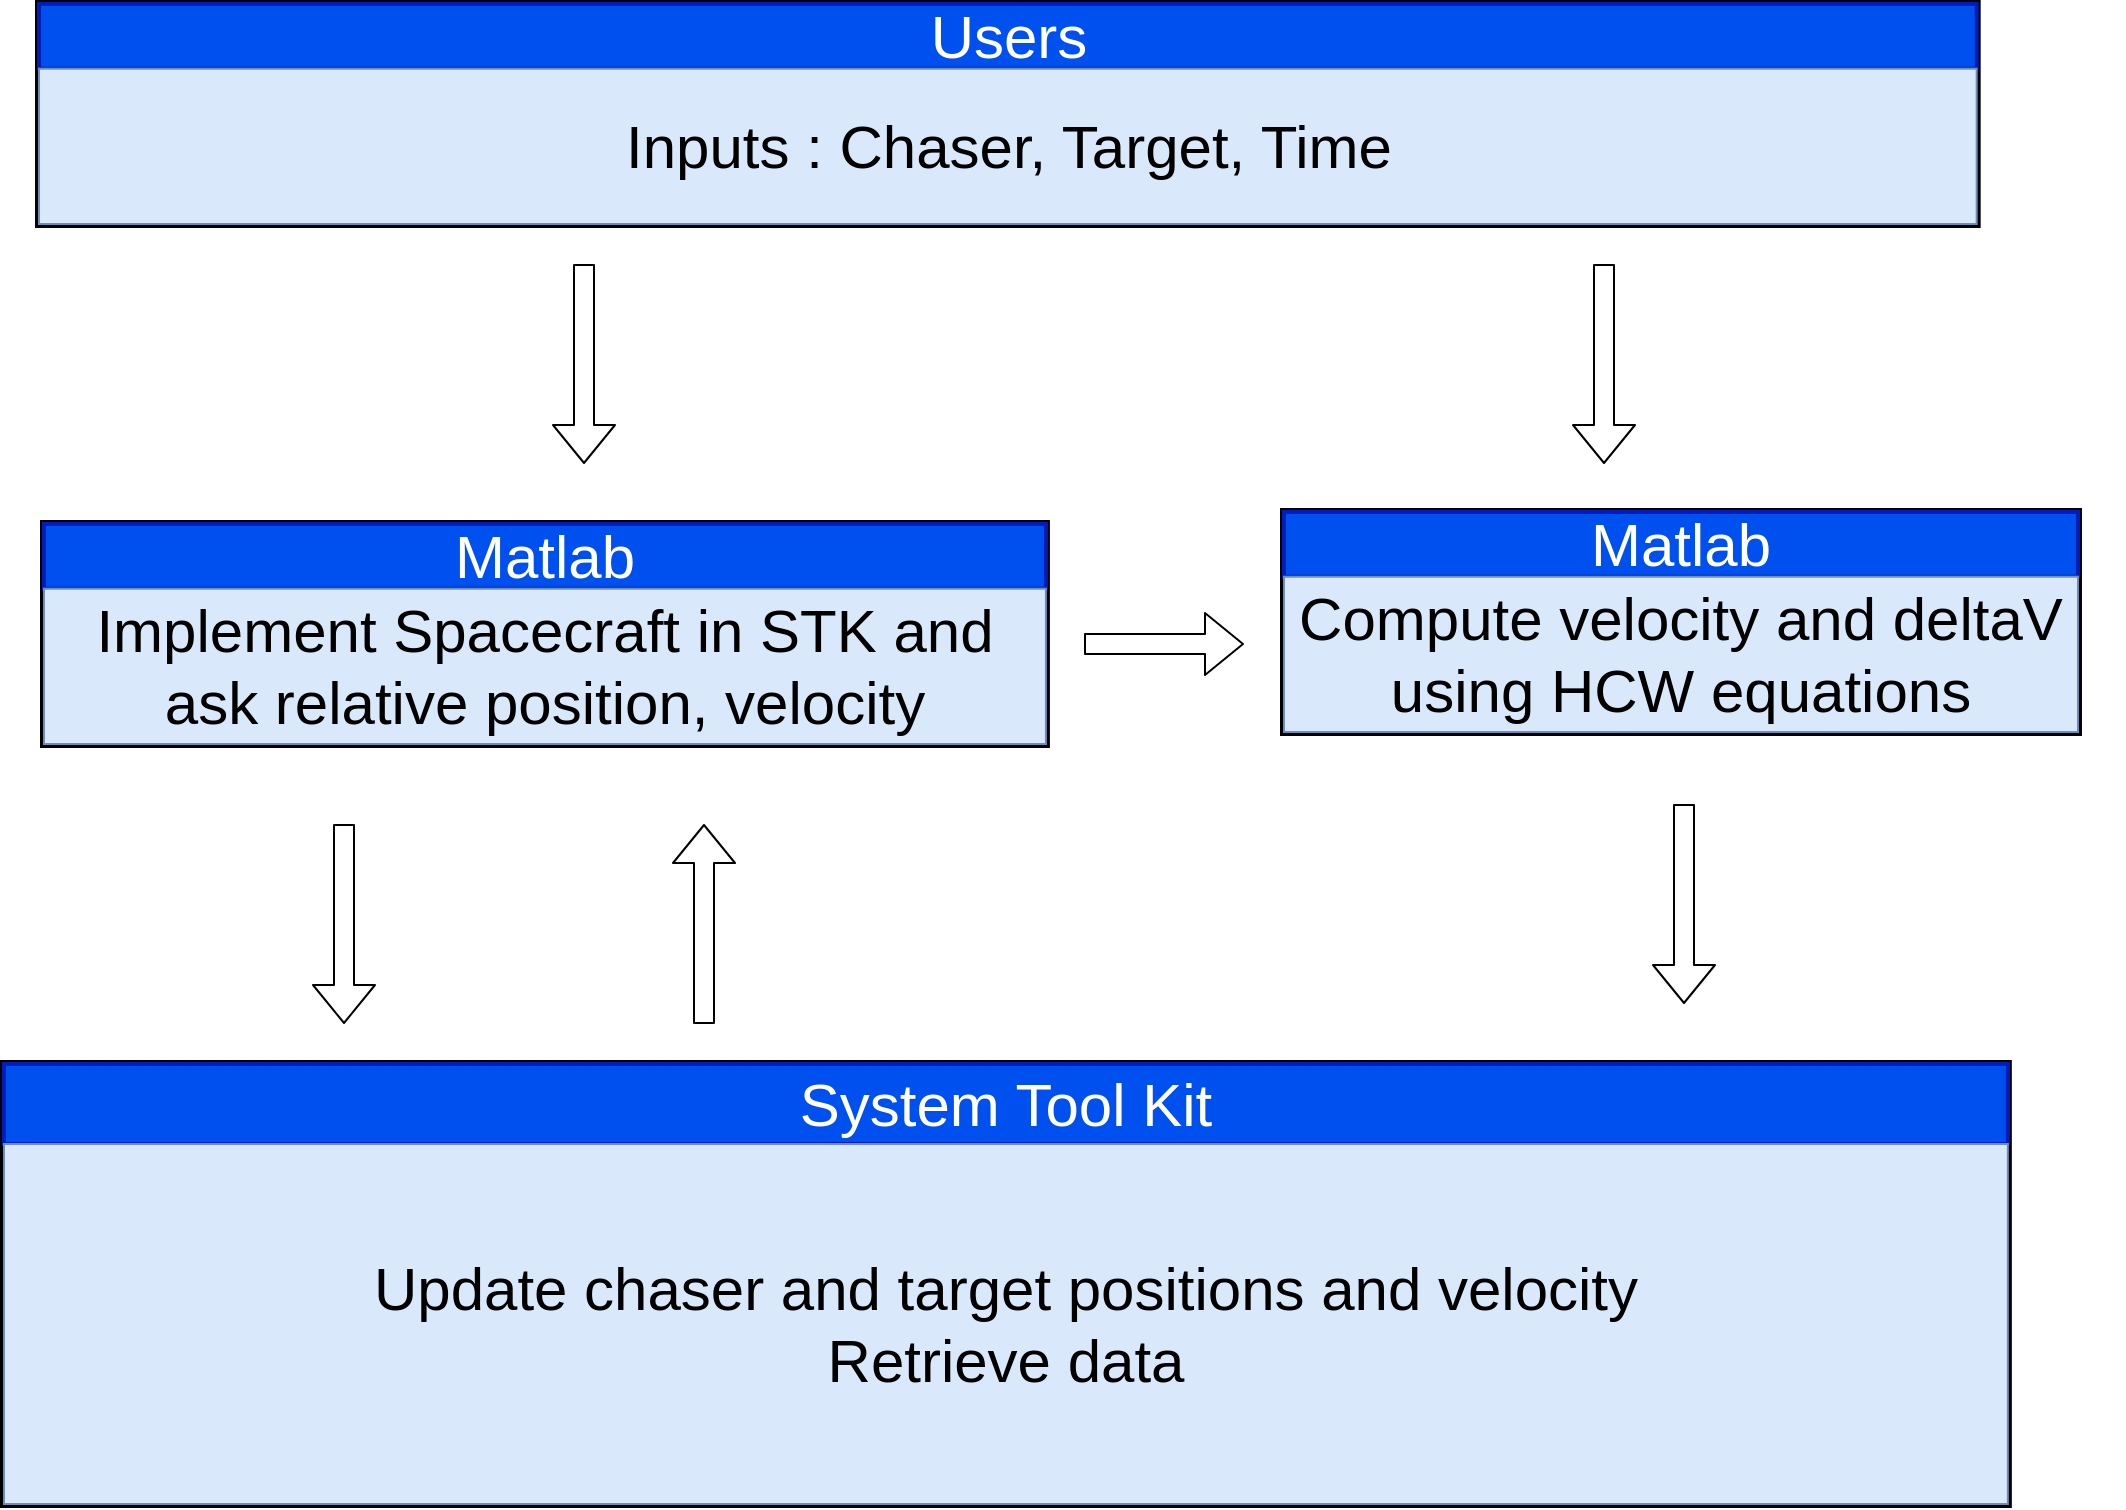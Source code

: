 <mxfile version="15.0.4" type="github">
  <diagram id="02YwrOQEyVnK81n4Qe-P" name="Page-1">
    <mxGraphModel dx="2031" dy="1140" grid="1" gridSize="10" guides="1" tooltips="1" connect="1" arrows="1" fold="1" page="1" pageScale="1" pageWidth="1169" pageHeight="827" math="0" shadow="0">
      <root>
        <mxCell id="0" />
        <mxCell id="1" parent="0" />
        <mxCell id="764Ciz8rpWDjdKqTSK2r-8" value="" style="group" vertex="1" connectable="0" parent="1">
          <mxGeometry x="107.5" y="50" width="1025" height="110" as="geometry" />
        </mxCell>
        <mxCell id="764Ciz8rpWDjdKqTSK2r-7" value="" style="rounded=0;whiteSpace=wrap;html=1;strokeWidth=4;" vertex="1" parent="764Ciz8rpWDjdKqTSK2r-8">
          <mxGeometry width="968.836" height="110" as="geometry" />
        </mxCell>
        <mxCell id="764Ciz8rpWDjdKqTSK2r-6" value="&lt;font style=&quot;font-size: 30px&quot;&gt;Users&lt;/font&gt;" style="rounded=0;whiteSpace=wrap;html=1;strokeWidth=2;fillColor=#0050ef;strokeColor=#001DBC;fontColor=#ffffff;" vertex="1" parent="764Ciz8rpWDjdKqTSK2r-8">
          <mxGeometry width="968.836" height="32.353" as="geometry" />
        </mxCell>
        <mxCell id="764Ciz8rpWDjdKqTSK2r-4" value="&lt;font style=&quot;font-size: 30px&quot;&gt;Inputs : Chaser, Target, Time&lt;/font&gt;" style="rounded=0;whiteSpace=wrap;html=1;fillColor=#dae8fc;strokeColor=#6c8ebf;" vertex="1" parent="764Ciz8rpWDjdKqTSK2r-8">
          <mxGeometry y="32.353" width="968.836" height="77.647" as="geometry" />
        </mxCell>
        <mxCell id="764Ciz8rpWDjdKqTSK2r-9" value="" style="group" vertex="1" connectable="0" parent="1">
          <mxGeometry x="730" y="304" width="420" height="110" as="geometry" />
        </mxCell>
        <mxCell id="764Ciz8rpWDjdKqTSK2r-10" value="" style="rounded=0;whiteSpace=wrap;html=1;strokeWidth=4;" vertex="1" parent="764Ciz8rpWDjdKqTSK2r-9">
          <mxGeometry width="396.986" height="110" as="geometry" />
        </mxCell>
        <mxCell id="764Ciz8rpWDjdKqTSK2r-11" value="&lt;font style=&quot;font-size: 30px&quot;&gt;Matlab&lt;/font&gt;" style="rounded=0;whiteSpace=wrap;html=1;strokeWidth=2;fillColor=#0050ef;strokeColor=#001DBC;fontColor=#ffffff;" vertex="1" parent="764Ciz8rpWDjdKqTSK2r-9">
          <mxGeometry width="396.986" height="32.353" as="geometry" />
        </mxCell>
        <mxCell id="764Ciz8rpWDjdKqTSK2r-12" value="&lt;font style=&quot;font-size: 30px&quot;&gt;Compute velocity and deltaV using HCW equations&lt;/font&gt;" style="rounded=0;whiteSpace=wrap;html=1;fillColor=#dae8fc;strokeColor=#6c8ebf;" vertex="1" parent="764Ciz8rpWDjdKqTSK2r-9">
          <mxGeometry y="32.353" width="396.986" height="77.647" as="geometry" />
        </mxCell>
        <mxCell id="764Ciz8rpWDjdKqTSK2r-15" value="" style="shape=flexArrow;endArrow=classic;html=1;" edge="1" parent="1">
          <mxGeometry width="50" height="50" relative="1" as="geometry">
            <mxPoint x="380" y="180" as="sourcePoint" />
            <mxPoint x="380" y="280" as="targetPoint" />
          </mxGeometry>
        </mxCell>
        <mxCell id="764Ciz8rpWDjdKqTSK2r-16" value="" style="group" vertex="1" connectable="0" parent="1">
          <mxGeometry x="110" y="310" width="530" height="110" as="geometry" />
        </mxCell>
        <mxCell id="764Ciz8rpWDjdKqTSK2r-17" value="" style="rounded=0;whiteSpace=wrap;html=1;strokeWidth=4;" vertex="1" parent="764Ciz8rpWDjdKqTSK2r-16">
          <mxGeometry width="500.959" height="110" as="geometry" />
        </mxCell>
        <mxCell id="764Ciz8rpWDjdKqTSK2r-18" value="&lt;font style=&quot;font-size: 30px&quot;&gt;Matlab&lt;/font&gt;" style="rounded=0;whiteSpace=wrap;html=1;strokeWidth=2;fillColor=#0050ef;strokeColor=#001DBC;fontColor=#ffffff;" vertex="1" parent="764Ciz8rpWDjdKqTSK2r-16">
          <mxGeometry width="500.959" height="32.353" as="geometry" />
        </mxCell>
        <mxCell id="764Ciz8rpWDjdKqTSK2r-19" value="&lt;font style=&quot;font-size: 30px&quot;&gt;Implement Spacecraft in STK and ask relative position, velocity&lt;/font&gt;" style="rounded=0;whiteSpace=wrap;html=1;fillColor=#dae8fc;strokeColor=#6c8ebf;" vertex="1" parent="764Ciz8rpWDjdKqTSK2r-16">
          <mxGeometry y="32.353" width="500.959" height="77.647" as="geometry" />
        </mxCell>
        <mxCell id="764Ciz8rpWDjdKqTSK2r-20" value="" style="shape=flexArrow;endArrow=classic;html=1;" edge="1" parent="1">
          <mxGeometry width="50" height="50" relative="1" as="geometry">
            <mxPoint x="260" y="460" as="sourcePoint" />
            <mxPoint x="260" y="560" as="targetPoint" />
          </mxGeometry>
        </mxCell>
        <mxCell id="764Ciz8rpWDjdKqTSK2r-21" value="" style="shape=flexArrow;endArrow=classic;html=1;" edge="1" parent="1">
          <mxGeometry width="50" height="50" relative="1" as="geometry">
            <mxPoint x="440" y="560" as="sourcePoint" />
            <mxPoint x="440" y="460" as="targetPoint" />
          </mxGeometry>
        </mxCell>
        <mxCell id="764Ciz8rpWDjdKqTSK2r-22" value="" style="shape=flexArrow;endArrow=classic;html=1;" edge="1" parent="1">
          <mxGeometry width="50" height="50" relative="1" as="geometry">
            <mxPoint x="630" y="370" as="sourcePoint" />
            <mxPoint x="710" y="370" as="targetPoint" />
          </mxGeometry>
        </mxCell>
        <mxCell id="764Ciz8rpWDjdKqTSK2r-23" value="" style="shape=flexArrow;endArrow=classic;html=1;" edge="1" parent="1">
          <mxGeometry width="50" height="50" relative="1" as="geometry">
            <mxPoint x="890" y="180" as="sourcePoint" />
            <mxPoint x="890" y="280" as="targetPoint" />
          </mxGeometry>
        </mxCell>
        <mxCell id="764Ciz8rpWDjdKqTSK2r-24" value="" style="shape=flexArrow;endArrow=classic;html=1;" edge="1" parent="1">
          <mxGeometry width="50" height="50" relative="1" as="geometry">
            <mxPoint x="930" y="450" as="sourcePoint" />
            <mxPoint x="930" y="550" as="targetPoint" />
          </mxGeometry>
        </mxCell>
        <mxCell id="764Ciz8rpWDjdKqTSK2r-25" value="" style="group" vertex="1" connectable="0" parent="1">
          <mxGeometry x="90" y="580" width="1060" height="220" as="geometry" />
        </mxCell>
        <mxCell id="764Ciz8rpWDjdKqTSK2r-26" value="" style="rounded=0;whiteSpace=wrap;html=1;strokeWidth=4;" vertex="1" parent="764Ciz8rpWDjdKqTSK2r-25">
          <mxGeometry width="1001.918" height="220" as="geometry" />
        </mxCell>
        <mxCell id="764Ciz8rpWDjdKqTSK2r-27" value="&lt;font style=&quot;font-size: 30px&quot;&gt;System Tool Kit&lt;/font&gt;" style="rounded=0;whiteSpace=wrap;html=1;strokeWidth=2;fillColor=#0050ef;strokeColor=#001DBC;fontColor=#ffffff;" vertex="1" parent="764Ciz8rpWDjdKqTSK2r-25">
          <mxGeometry width="1001.922" height="40" as="geometry" />
        </mxCell>
        <mxCell id="764Ciz8rpWDjdKqTSK2r-28" value="&lt;span style=&quot;font-size: 30px&quot;&gt;Update chaser and target positions and velocity&lt;br&gt;Retrieve data&lt;/span&gt;" style="rounded=0;whiteSpace=wrap;html=1;fillColor=#dae8fc;strokeColor=#6c8ebf;" vertex="1" parent="764Ciz8rpWDjdKqTSK2r-25">
          <mxGeometry y="40" width="1001.922" height="180" as="geometry" />
        </mxCell>
      </root>
    </mxGraphModel>
  </diagram>
</mxfile>

